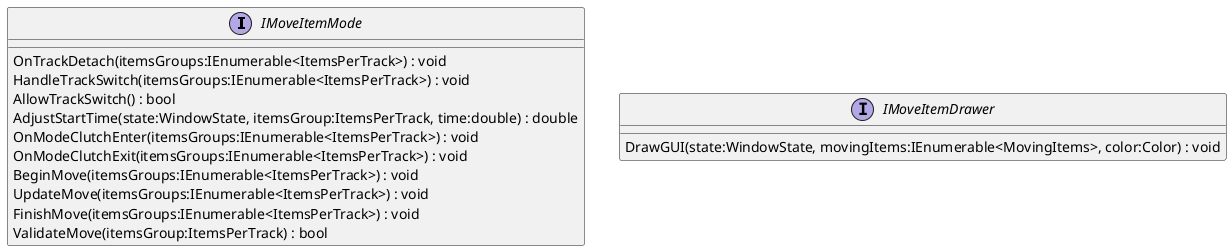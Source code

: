 @startuml
interface IMoveItemMode {
    OnTrackDetach(itemsGroups:IEnumerable<ItemsPerTrack>) : void
    HandleTrackSwitch(itemsGroups:IEnumerable<ItemsPerTrack>) : void
    AllowTrackSwitch() : bool
    AdjustStartTime(state:WindowState, itemsGroup:ItemsPerTrack, time:double) : double
    OnModeClutchEnter(itemsGroups:IEnumerable<ItemsPerTrack>) : void
    OnModeClutchExit(itemsGroups:IEnumerable<ItemsPerTrack>) : void
    BeginMove(itemsGroups:IEnumerable<ItemsPerTrack>) : void
    UpdateMove(itemsGroups:IEnumerable<ItemsPerTrack>) : void
    FinishMove(itemsGroups:IEnumerable<ItemsPerTrack>) : void
    ValidateMove(itemsGroup:ItemsPerTrack) : bool
}
interface IMoveItemDrawer {
    DrawGUI(state:WindowState, movingItems:IEnumerable<MovingItems>, color:Color) : void
}
@enduml
